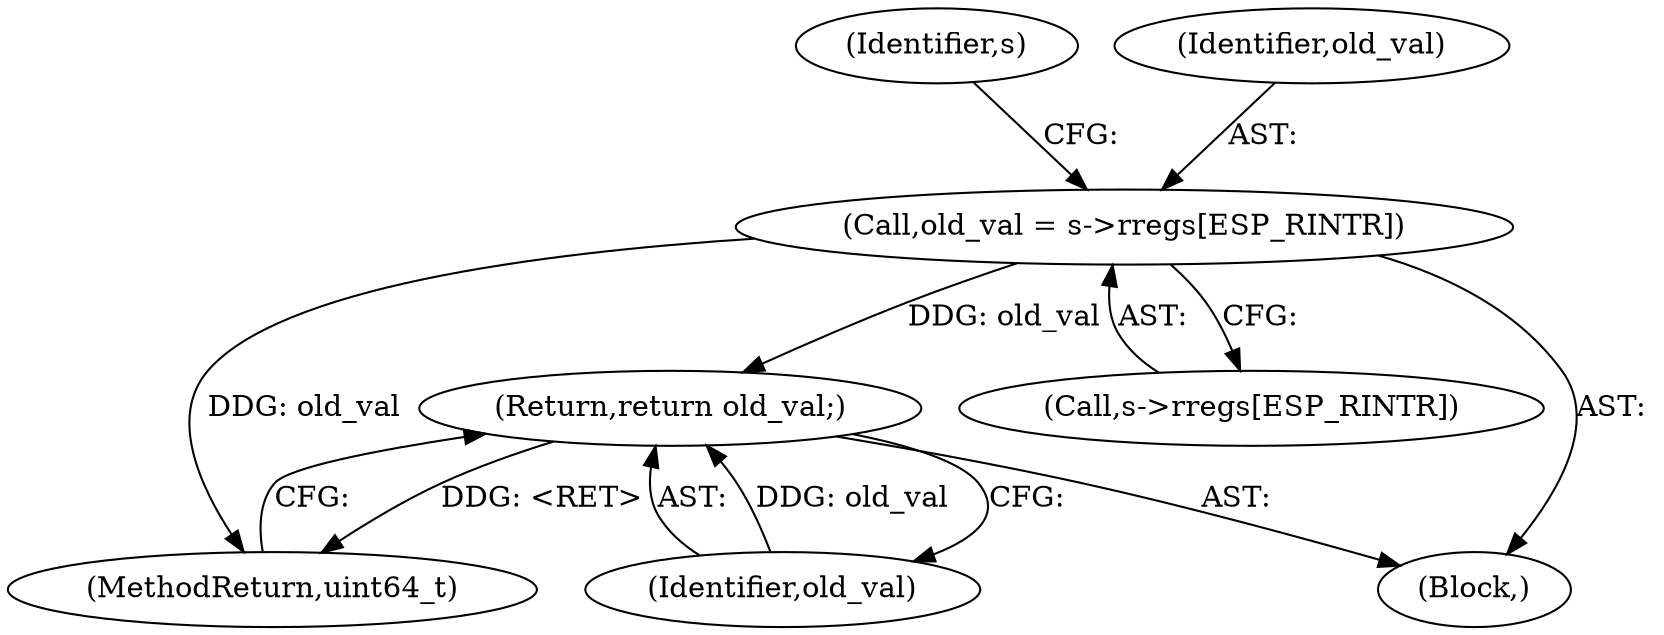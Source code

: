 digraph "0_qemu_ff589551c8e8e9e95e211b9d8daafb4ed39f1aec@array" {
"1000198" [label="(Call,old_val = s->rregs[ESP_RINTR])"];
"1000228" [label="(Return,return old_val;)"];
"1000198" [label="(Call,old_val = s->rregs[ESP_RINTR])"];
"1000208" [label="(Identifier,s)"];
"1000228" [label="(Return,return old_val;)"];
"1000229" [label="(Identifier,old_val)"];
"1000243" [label="(MethodReturn,uint64_t)"];
"1000199" [label="(Identifier,old_val)"];
"1000200" [label="(Call,s->rregs[ESP_RINTR])"];
"1000106" [label="(Block,)"];
"1000198" -> "1000106"  [label="AST: "];
"1000198" -> "1000200"  [label="CFG: "];
"1000199" -> "1000198"  [label="AST: "];
"1000200" -> "1000198"  [label="AST: "];
"1000208" -> "1000198"  [label="CFG: "];
"1000198" -> "1000243"  [label="DDG: old_val"];
"1000198" -> "1000228"  [label="DDG: old_val"];
"1000228" -> "1000106"  [label="AST: "];
"1000228" -> "1000229"  [label="CFG: "];
"1000229" -> "1000228"  [label="AST: "];
"1000243" -> "1000228"  [label="CFG: "];
"1000228" -> "1000243"  [label="DDG: <RET>"];
"1000229" -> "1000228"  [label="DDG: old_val"];
}
